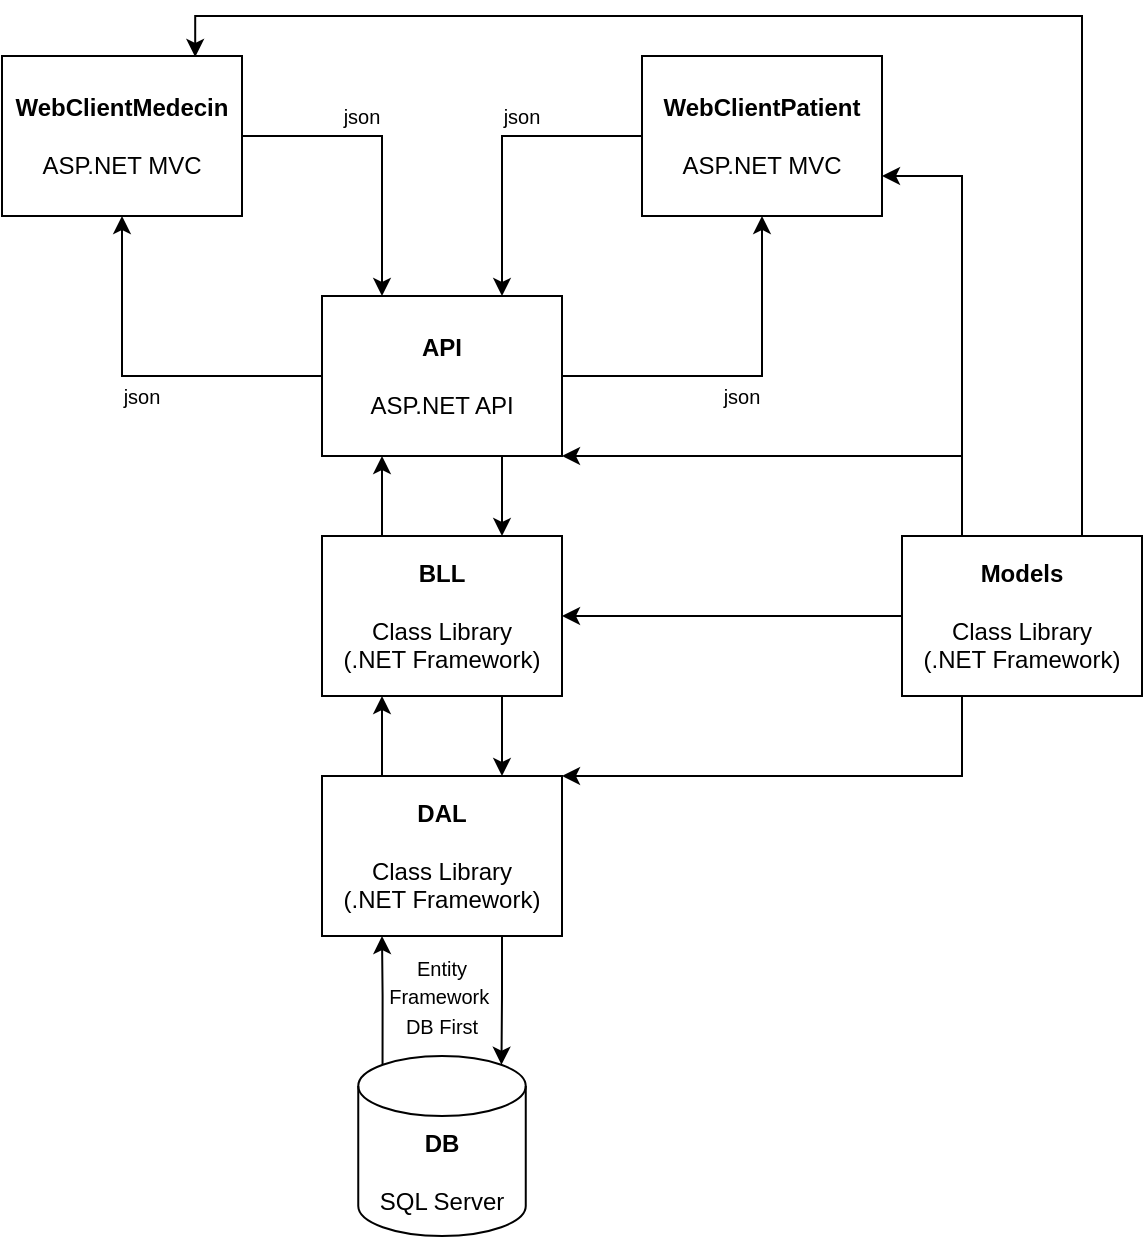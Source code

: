 <mxfile version="14.5.7" type="device"><diagram id="eSuLEkPxX3hLvzkJ6Ge-" name="Page-1"><mxGraphModel dx="1422" dy="734" grid="1" gridSize="10" guides="1" tooltips="1" connect="1" arrows="1" fold="1" page="1" pageScale="1" pageWidth="850" pageHeight="1100" math="0" shadow="0"><root><mxCell id="0"/><mxCell id="1" parent="0"/><mxCell id="TGsQbSDR2SprLmMSN5Uo-21" style="edgeStyle=orthogonalEdgeStyle;rounded=0;orthogonalLoop=1;jettySize=auto;html=1;exitX=1;exitY=0.5;exitDx=0;exitDy=0;entryX=0.25;entryY=0;entryDx=0;entryDy=0;" edge="1" parent="1" source="TGsQbSDR2SprLmMSN5Uo-1" target="TGsQbSDR2SprLmMSN5Uo-4"><mxGeometry relative="1" as="geometry"/></mxCell><mxCell id="TGsQbSDR2SprLmMSN5Uo-1" value="&lt;b&gt;WebClientMedecin&lt;br&gt;&lt;/b&gt;&lt;br&gt;ASP.NET MVC" style="rounded=0;whiteSpace=wrap;html=1;" vertex="1" parent="1"><mxGeometry x="120" y="120" width="120" height="80" as="geometry"/></mxCell><mxCell id="TGsQbSDR2SprLmMSN5Uo-22" style="edgeStyle=orthogonalEdgeStyle;rounded=0;orthogonalLoop=1;jettySize=auto;html=1;exitX=0;exitY=0.5;exitDx=0;exitDy=0;entryX=0.75;entryY=0;entryDx=0;entryDy=0;" edge="1" parent="1" source="TGsQbSDR2SprLmMSN5Uo-2" target="TGsQbSDR2SprLmMSN5Uo-4"><mxGeometry relative="1" as="geometry"/></mxCell><mxCell id="TGsQbSDR2SprLmMSN5Uo-2" value="&lt;b&gt;WebClientPatient&lt;/b&gt;&lt;br&gt;&lt;br&gt;ASP.NET MVC" style="rounded=0;whiteSpace=wrap;html=1;" vertex="1" parent="1"><mxGeometry x="440" y="120" width="120" height="80" as="geometry"/></mxCell><mxCell id="TGsQbSDR2SprLmMSN5Uo-8" style="edgeStyle=orthogonalEdgeStyle;rounded=0;orthogonalLoop=1;jettySize=auto;html=1;exitX=0;exitY=0.5;exitDx=0;exitDy=0;entryX=0.5;entryY=1;entryDx=0;entryDy=0;" edge="1" parent="1" source="TGsQbSDR2SprLmMSN5Uo-4" target="TGsQbSDR2SprLmMSN5Uo-1"><mxGeometry relative="1" as="geometry"/></mxCell><mxCell id="TGsQbSDR2SprLmMSN5Uo-9" style="edgeStyle=orthogonalEdgeStyle;rounded=0;orthogonalLoop=1;jettySize=auto;html=1;exitX=1;exitY=0.5;exitDx=0;exitDy=0;entryX=0.5;entryY=1;entryDx=0;entryDy=0;" edge="1" parent="1" source="TGsQbSDR2SprLmMSN5Uo-4" target="TGsQbSDR2SprLmMSN5Uo-2"><mxGeometry relative="1" as="geometry"/></mxCell><mxCell id="TGsQbSDR2SprLmMSN5Uo-14" style="edgeStyle=orthogonalEdgeStyle;rounded=0;orthogonalLoop=1;jettySize=auto;html=1;exitX=0.75;exitY=1;exitDx=0;exitDy=0;entryX=0.75;entryY=0;entryDx=0;entryDy=0;" edge="1" parent="1" source="TGsQbSDR2SprLmMSN5Uo-4" target="TGsQbSDR2SprLmMSN5Uo-5"><mxGeometry relative="1" as="geometry"/></mxCell><mxCell id="TGsQbSDR2SprLmMSN5Uo-4" value="&lt;b&gt;API&lt;br&gt;&lt;/b&gt;&lt;br&gt;ASP.NET API" style="rounded=0;whiteSpace=wrap;html=1;" vertex="1" parent="1"><mxGeometry x="280" y="240" width="120" height="80" as="geometry"/></mxCell><mxCell id="TGsQbSDR2SprLmMSN5Uo-13" style="edgeStyle=orthogonalEdgeStyle;rounded=0;orthogonalLoop=1;jettySize=auto;html=1;exitX=0.25;exitY=0;exitDx=0;exitDy=0;entryX=0.25;entryY=1;entryDx=0;entryDy=0;" edge="1" parent="1" source="TGsQbSDR2SprLmMSN5Uo-5" target="TGsQbSDR2SprLmMSN5Uo-4"><mxGeometry relative="1" as="geometry"/></mxCell><mxCell id="TGsQbSDR2SprLmMSN5Uo-16" style="edgeStyle=orthogonalEdgeStyle;rounded=0;orthogonalLoop=1;jettySize=auto;html=1;exitX=0.75;exitY=1;exitDx=0;exitDy=0;entryX=0.75;entryY=0;entryDx=0;entryDy=0;" edge="1" parent="1" source="TGsQbSDR2SprLmMSN5Uo-5" target="TGsQbSDR2SprLmMSN5Uo-6"><mxGeometry relative="1" as="geometry"/></mxCell><mxCell id="TGsQbSDR2SprLmMSN5Uo-5" value="&lt;b&gt;BLL&lt;/b&gt;&lt;br&gt;&lt;br&gt;Class Library &lt;br&gt;(.NET Framework)" style="rounded=0;whiteSpace=wrap;html=1;" vertex="1" parent="1"><mxGeometry x="280" y="360" width="120" height="80" as="geometry"/></mxCell><mxCell id="TGsQbSDR2SprLmMSN5Uo-15" style="edgeStyle=orthogonalEdgeStyle;rounded=0;orthogonalLoop=1;jettySize=auto;html=1;exitX=0.25;exitY=0;exitDx=0;exitDy=0;entryX=0.25;entryY=1;entryDx=0;entryDy=0;" edge="1" parent="1" source="TGsQbSDR2SprLmMSN5Uo-6" target="TGsQbSDR2SprLmMSN5Uo-5"><mxGeometry relative="1" as="geometry"/></mxCell><mxCell id="TGsQbSDR2SprLmMSN5Uo-19" style="edgeStyle=orthogonalEdgeStyle;rounded=0;orthogonalLoop=1;jettySize=auto;html=1;exitX=0.75;exitY=1;exitDx=0;exitDy=0;entryX=0.855;entryY=0;entryDx=0;entryDy=4.35;entryPerimeter=0;" edge="1" parent="1" source="TGsQbSDR2SprLmMSN5Uo-6" target="TGsQbSDR2SprLmMSN5Uo-7"><mxGeometry relative="1" as="geometry"/></mxCell><mxCell id="TGsQbSDR2SprLmMSN5Uo-6" value="&lt;b&gt;DAL&lt;br&gt;&lt;/b&gt;&lt;br&gt;Class Library&lt;br&gt;(.NET Framework)" style="rounded=0;whiteSpace=wrap;html=1;" vertex="1" parent="1"><mxGeometry x="280" y="480" width="120" height="80" as="geometry"/></mxCell><mxCell id="TGsQbSDR2SprLmMSN5Uo-20" style="edgeStyle=orthogonalEdgeStyle;rounded=0;orthogonalLoop=1;jettySize=auto;html=1;exitX=0.145;exitY=0;exitDx=0;exitDy=4.35;exitPerimeter=0;entryX=0.25;entryY=1;entryDx=0;entryDy=0;" edge="1" parent="1" source="TGsQbSDR2SprLmMSN5Uo-7" target="TGsQbSDR2SprLmMSN5Uo-6"><mxGeometry relative="1" as="geometry"/></mxCell><mxCell id="TGsQbSDR2SprLmMSN5Uo-7" value="&lt;b&gt;DB&lt;br&gt;&lt;/b&gt;&lt;br&gt;SQL Server" style="shape=cylinder3;whiteSpace=wrap;html=1;boundedLbl=1;backgroundOutline=1;size=15;" vertex="1" parent="1"><mxGeometry x="298.13" y="620" width="83.75" height="90" as="geometry"/></mxCell><mxCell id="TGsQbSDR2SprLmMSN5Uo-23" value="&lt;font style=&quot;font-size: 10px&quot;&gt;json&lt;/font&gt;" style="text;html=1;strokeColor=none;fillColor=none;align=center;verticalAlign=middle;whiteSpace=wrap;rounded=0;" vertex="1" parent="1"><mxGeometry x="460" y="280" width="60" height="20" as="geometry"/></mxCell><mxCell id="TGsQbSDR2SprLmMSN5Uo-24" value="&lt;font style=&quot;font-size: 10px&quot;&gt;json&lt;/font&gt;" style="text;html=1;strokeColor=none;fillColor=none;align=center;verticalAlign=middle;whiteSpace=wrap;rounded=0;" vertex="1" parent="1"><mxGeometry x="160" y="280" width="60" height="20" as="geometry"/></mxCell><mxCell id="TGsQbSDR2SprLmMSN5Uo-25" value="&lt;font style=&quot;font-size: 10px&quot;&gt;json&lt;/font&gt;" style="text;html=1;strokeColor=none;fillColor=none;align=center;verticalAlign=middle;whiteSpace=wrap;rounded=0;" vertex="1" parent="1"><mxGeometry x="270" y="140" width="60" height="20" as="geometry"/></mxCell><mxCell id="TGsQbSDR2SprLmMSN5Uo-26" value="&lt;font style=&quot;font-size: 10px&quot;&gt;json&lt;/font&gt;" style="text;html=1;strokeColor=none;fillColor=none;align=center;verticalAlign=middle;whiteSpace=wrap;rounded=0;" vertex="1" parent="1"><mxGeometry x="350" y="140" width="60" height="20" as="geometry"/></mxCell><mxCell id="TGsQbSDR2SprLmMSN5Uo-31" value="&lt;font style=&quot;font-size: 10px&quot;&gt;Entity Framework&amp;nbsp;&lt;br&gt;DB First&lt;br&gt;&lt;/font&gt;" style="text;html=1;strokeColor=none;fillColor=none;align=center;verticalAlign=middle;whiteSpace=wrap;rounded=0;" vertex="1" parent="1"><mxGeometry x="310.01" y="580" width="60" height="20" as="geometry"/></mxCell><mxCell id="TGsQbSDR2SprLmMSN5Uo-34" style="edgeStyle=orthogonalEdgeStyle;rounded=0;orthogonalLoop=1;jettySize=auto;html=1;exitX=0;exitY=0.25;exitDx=0;exitDy=0;entryX=1;entryY=1;entryDx=0;entryDy=0;" edge="1" parent="1" source="TGsQbSDR2SprLmMSN5Uo-32" target="TGsQbSDR2SprLmMSN5Uo-4"><mxGeometry relative="1" as="geometry"><Array as="points"><mxPoint x="600" y="320"/></Array></mxGeometry></mxCell><mxCell id="TGsQbSDR2SprLmMSN5Uo-35" style="edgeStyle=orthogonalEdgeStyle;rounded=0;orthogonalLoop=1;jettySize=auto;html=1;exitX=0;exitY=0.5;exitDx=0;exitDy=0;entryX=1;entryY=0.5;entryDx=0;entryDy=0;" edge="1" parent="1" source="TGsQbSDR2SprLmMSN5Uo-32" target="TGsQbSDR2SprLmMSN5Uo-5"><mxGeometry relative="1" as="geometry"/></mxCell><mxCell id="TGsQbSDR2SprLmMSN5Uo-36" style="edgeStyle=orthogonalEdgeStyle;rounded=0;orthogonalLoop=1;jettySize=auto;html=1;exitX=0;exitY=0.75;exitDx=0;exitDy=0;entryX=1;entryY=0;entryDx=0;entryDy=0;" edge="1" parent="1" source="TGsQbSDR2SprLmMSN5Uo-32" target="TGsQbSDR2SprLmMSN5Uo-6"><mxGeometry relative="1" as="geometry"><Array as="points"><mxPoint x="600" y="480"/></Array></mxGeometry></mxCell><mxCell id="TGsQbSDR2SprLmMSN5Uo-37" style="edgeStyle=orthogonalEdgeStyle;rounded=0;orthogonalLoop=1;jettySize=auto;html=1;exitX=0.25;exitY=0;exitDx=0;exitDy=0;entryX=1;entryY=0.75;entryDx=0;entryDy=0;" edge="1" parent="1" source="TGsQbSDR2SprLmMSN5Uo-32" target="TGsQbSDR2SprLmMSN5Uo-2"><mxGeometry relative="1" as="geometry"/></mxCell><mxCell id="TGsQbSDR2SprLmMSN5Uo-38" style="edgeStyle=orthogonalEdgeStyle;rounded=0;orthogonalLoop=1;jettySize=auto;html=1;exitX=0.75;exitY=0;exitDx=0;exitDy=0;entryX=0.805;entryY=0.006;entryDx=0;entryDy=0;entryPerimeter=0;" edge="1" parent="1" source="TGsQbSDR2SprLmMSN5Uo-32" target="TGsQbSDR2SprLmMSN5Uo-1"><mxGeometry relative="1" as="geometry"/></mxCell><mxCell id="TGsQbSDR2SprLmMSN5Uo-32" value="&lt;b&gt;Models&lt;/b&gt;&lt;br&gt;&lt;br&gt;Class Library&lt;br&gt;(.NET Framework)&lt;b&gt;&lt;br&gt;&lt;/b&gt;" style="rounded=0;whiteSpace=wrap;html=1;" vertex="1" parent="1"><mxGeometry x="570" y="360" width="120" height="80" as="geometry"/></mxCell></root></mxGraphModel></diagram></mxfile>